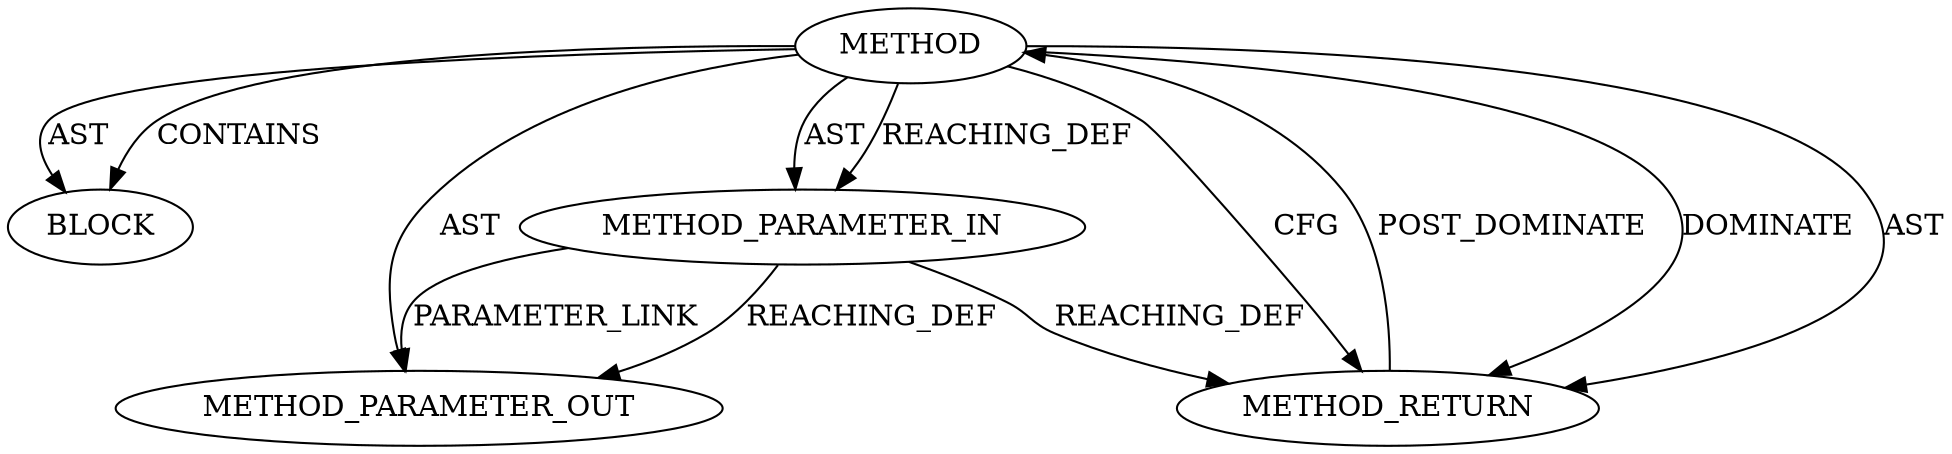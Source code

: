 digraph {
  21053 [label=BLOCK ORDER=1 ARGUMENT_INDEX=1 CODE="<empty>" TYPE_FULL_NAME="ANY"]
  21052 [label=METHOD_PARAMETER_IN ORDER=1 CODE="p1" IS_VARIADIC=false TYPE_FULL_NAME="ANY" EVALUATION_STRATEGY="BY_VALUE" INDEX=1 NAME="p1"]
  22434 [label=METHOD_PARAMETER_OUT ORDER=1 CODE="p1" IS_VARIADIC=false TYPE_FULL_NAME="ANY" EVALUATION_STRATEGY="BY_VALUE" INDEX=1 NAME="p1"]
  21054 [label=METHOD_RETURN ORDER=2 CODE="RET" TYPE_FULL_NAME="ANY" EVALUATION_STRATEGY="BY_VALUE"]
  21051 [label=METHOD AST_PARENT_TYPE="NAMESPACE_BLOCK" AST_PARENT_FULL_NAME="<global>" ORDER=0 CODE="<empty>" FULL_NAME="trace_sk_data_ready" IS_EXTERNAL=true FILENAME="<empty>" SIGNATURE="" NAME="trace_sk_data_ready"]
  21052 -> 22434 [label=REACHING_DEF VARIABLE="p1"]
  21051 -> 21052 [label=AST ]
  21051 -> 21054 [label=CFG ]
  21051 -> 21054 [label=DOMINATE ]
  21051 -> 21053 [label=AST ]
  21051 -> 21052 [label=REACHING_DEF VARIABLE=""]
  21051 -> 21054 [label=AST ]
  21054 -> 21051 [label=POST_DOMINATE ]
  21052 -> 21054 [label=REACHING_DEF VARIABLE="p1"]
  21051 -> 22434 [label=AST ]
  21052 -> 22434 [label=PARAMETER_LINK ]
  21051 -> 21053 [label=CONTAINS ]
}
